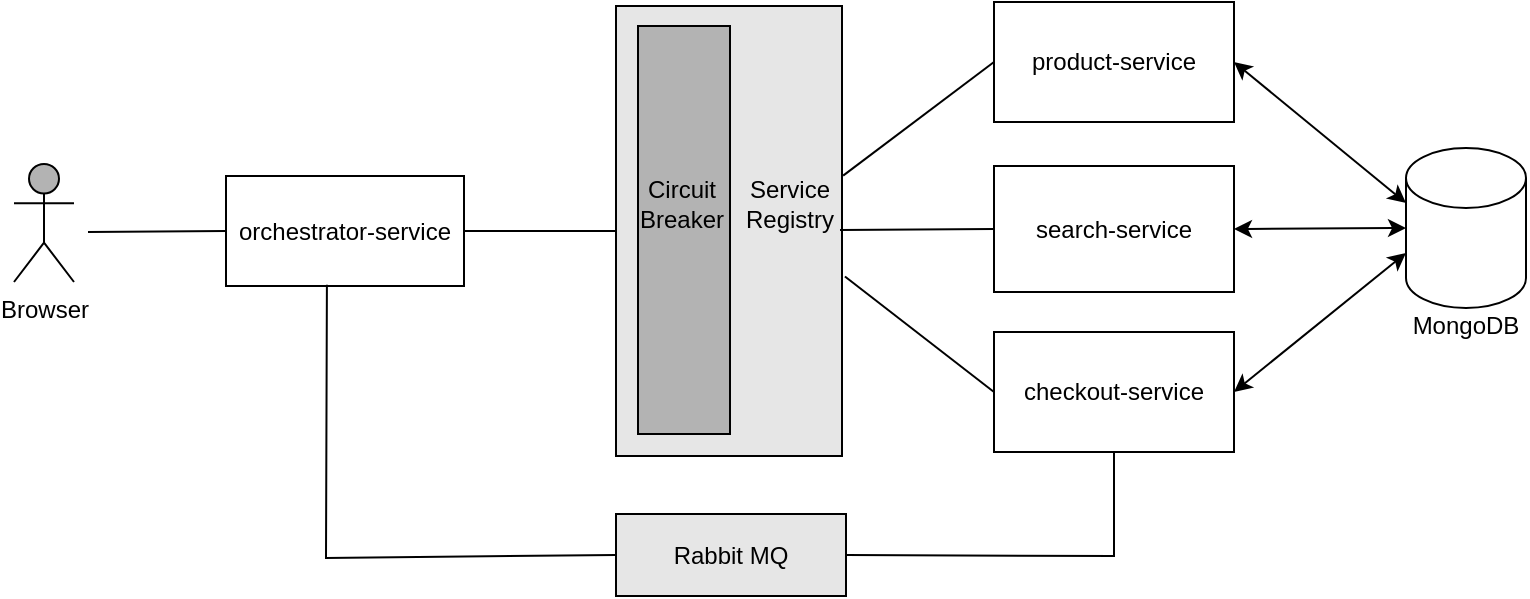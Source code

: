 <mxfile version="14.4.3" type="device"><diagram id="MNmWTt0kgF0GytOYF6xe" name="Page-1"><mxGraphModel dx="887" dy="753" grid="1" gridSize="1" guides="1" tooltips="1" connect="1" arrows="1" fold="1" page="1" pageScale="1" pageWidth="850" pageHeight="1100" math="0" shadow="0"><root><mxCell id="0"/><mxCell id="1" parent="0"/><mxCell id="ss6ybzEdXVKC5p4cD2Sj-3" value="" style="rounded=0;whiteSpace=wrap;html=1;fillColor=#E6E6E6;" vertex="1" parent="1"><mxGeometry x="343" y="248" width="113" height="225" as="geometry"/></mxCell><mxCell id="ss6ybzEdXVKC5p4cD2Sj-2" value="" style="rounded=0;whiteSpace=wrap;html=1;fillColor=#B3B3B3;" vertex="1" parent="1"><mxGeometry x="354" y="258" width="46" height="204" as="geometry"/></mxCell><mxCell id="ss6ybzEdXVKC5p4cD2Sj-4" value="product-service" style="rounded=0;whiteSpace=wrap;html=1;" vertex="1" parent="1"><mxGeometry x="532" y="246" width="120" height="60" as="geometry"/></mxCell><mxCell id="ss6ybzEdXVKC5p4cD2Sj-5" value="&lt;span&gt;search-service&lt;/span&gt;" style="rounded=0;whiteSpace=wrap;html=1;" vertex="1" parent="1"><mxGeometry x="532" y="328" width="120" height="63" as="geometry"/></mxCell><mxCell id="ss6ybzEdXVKC5p4cD2Sj-6" value="checkout-service" style="rounded=0;whiteSpace=wrap;html=1;" vertex="1" parent="1"><mxGeometry x="532" y="411" width="120" height="60" as="geometry"/></mxCell><mxCell id="ss6ybzEdXVKC5p4cD2Sj-7" value="orchestrator-service" style="rounded=0;whiteSpace=wrap;html=1;" vertex="1" parent="1"><mxGeometry x="148" y="333" width="119" height="55" as="geometry"/></mxCell><mxCell id="ss6ybzEdXVKC5p4cD2Sj-8" value="Rabbit MQ" style="rounded=0;whiteSpace=wrap;html=1;fillColor=#E6E6E6;" vertex="1" parent="1"><mxGeometry x="343" y="502" width="115" height="41" as="geometry"/></mxCell><mxCell id="ss6ybzEdXVKC5p4cD2Sj-9" value="" style="shape=cylinder3;whiteSpace=wrap;html=1;boundedLbl=1;backgroundOutline=1;size=15;" vertex="1" parent="1"><mxGeometry x="738" y="319" width="60" height="80" as="geometry"/></mxCell><mxCell id="ss6ybzEdXVKC5p4cD2Sj-10" value="Circuit Breaker" style="text;html=1;strokeColor=none;fillColor=none;align=center;verticalAlign=middle;whiteSpace=wrap;rounded=0;" vertex="1" parent="1"><mxGeometry x="356" y="279" width="40" height="136" as="geometry"/></mxCell><mxCell id="ss6ybzEdXVKC5p4cD2Sj-11" value="" style="endArrow=classic;startArrow=classic;html=1;entryX=0;entryY=0.5;entryDx=0;entryDy=0;entryPerimeter=0;exitX=1;exitY=0.5;exitDx=0;exitDy=0;" edge="1" parent="1" source="ss6ybzEdXVKC5p4cD2Sj-5" target="ss6ybzEdXVKC5p4cD2Sj-9"><mxGeometry width="50" height="50" relative="1" as="geometry"><mxPoint x="402" y="389" as="sourcePoint"/><mxPoint x="452" y="339" as="targetPoint"/></mxGeometry></mxCell><mxCell id="ss6ybzEdXVKC5p4cD2Sj-13" value="" style="endArrow=classic;startArrow=classic;html=1;entryX=0;entryY=0;entryDx=0;entryDy=52.5;entryPerimeter=0;exitX=1;exitY=0.5;exitDx=0;exitDy=0;" edge="1" parent="1" source="ss6ybzEdXVKC5p4cD2Sj-6" target="ss6ybzEdXVKC5p4cD2Sj-9"><mxGeometry width="50" height="50" relative="1" as="geometry"><mxPoint x="691" y="430" as="sourcePoint"/><mxPoint x="768" y="436.5" as="targetPoint"/></mxGeometry></mxCell><mxCell id="ss6ybzEdXVKC5p4cD2Sj-14" value="" style="endArrow=classic;startArrow=classic;html=1;entryX=0;entryY=0;entryDx=0;entryDy=27.5;entryPerimeter=0;exitX=1;exitY=0.5;exitDx=0;exitDy=0;" edge="1" parent="1" source="ss6ybzEdXVKC5p4cD2Sj-4" target="ss6ybzEdXVKC5p4cD2Sj-9"><mxGeometry width="50" height="50" relative="1" as="geometry"><mxPoint x="693" y="254" as="sourcePoint"/><mxPoint x="770" y="260.5" as="targetPoint"/></mxGeometry></mxCell><mxCell id="ss6ybzEdXVKC5p4cD2Sj-15" value="" style="endArrow=none;html=1;entryX=0;entryY=0.5;entryDx=0;entryDy=0;exitX=1.005;exitY=0.377;exitDx=0;exitDy=0;exitPerimeter=0;" edge="1" parent="1" source="ss6ybzEdXVKC5p4cD2Sj-3" target="ss6ybzEdXVKC5p4cD2Sj-4"><mxGeometry width="50" height="50" relative="1" as="geometry"><mxPoint x="455" y="340" as="sourcePoint"/><mxPoint x="536" y="323" as="targetPoint"/></mxGeometry></mxCell><mxCell id="ss6ybzEdXVKC5p4cD2Sj-16" value="" style="endArrow=none;html=1;entryX=0;entryY=0.5;entryDx=0;entryDy=0;" edge="1" parent="1" target="ss6ybzEdXVKC5p4cD2Sj-5"><mxGeometry width="50" height="50" relative="1" as="geometry"><mxPoint x="455" y="360" as="sourcePoint"/><mxPoint x="563.034" y="302.925" as="targetPoint"/></mxGeometry></mxCell><mxCell id="ss6ybzEdXVKC5p4cD2Sj-17" value="" style="endArrow=none;html=1;entryX=0;entryY=0.5;entryDx=0;entryDy=0;exitX=1.013;exitY=0.601;exitDx=0;exitDy=0;exitPerimeter=0;" edge="1" parent="1" source="ss6ybzEdXVKC5p4cD2Sj-3" target="ss6ybzEdXVKC5p4cD2Sj-6"><mxGeometry width="50" height="50" relative="1" as="geometry"><mxPoint x="466" y="387" as="sourcePoint"/><mxPoint x="548" y="396" as="targetPoint"/></mxGeometry></mxCell><mxCell id="ss6ybzEdXVKC5p4cD2Sj-18" value="MongoDB" style="text;html=1;strokeColor=none;fillColor=none;align=center;verticalAlign=middle;whiteSpace=wrap;rounded=0;" vertex="1" parent="1"><mxGeometry x="737" y="398" width="62" height="20" as="geometry"/></mxCell><mxCell id="ss6ybzEdXVKC5p4cD2Sj-20" value="" style="endArrow=none;html=1;entryX=0;entryY=0.5;entryDx=0;entryDy=0;exitX=1;exitY=0.5;exitDx=0;exitDy=0;" edge="1" parent="1" source="ss6ybzEdXVKC5p4cD2Sj-7" target="ss6ybzEdXVKC5p4cD2Sj-3"><mxGeometry width="50" height="50" relative="1" as="geometry"><mxPoint x="284" y="316" as="sourcePoint"/><mxPoint x="359.435" y="259.175" as="targetPoint"/></mxGeometry></mxCell><mxCell id="ss6ybzEdXVKC5p4cD2Sj-21" value="Service&lt;br&gt;Registry" style="text;html=1;strokeColor=none;fillColor=none;align=center;verticalAlign=middle;whiteSpace=wrap;rounded=0;" vertex="1" parent="1"><mxGeometry x="410" y="314.5" width="40" height="65" as="geometry"/></mxCell><mxCell id="ss6ybzEdXVKC5p4cD2Sj-24" value="" style="endArrow=none;html=1;entryX=0;entryY=0.5;entryDx=0;entryDy=0;exitX=0.424;exitY=0.988;exitDx=0;exitDy=0;exitPerimeter=0;rounded=0;" edge="1" parent="1" source="ss6ybzEdXVKC5p4cD2Sj-7" target="ss6ybzEdXVKC5p4cD2Sj-8"><mxGeometry width="50" height="50" relative="1" as="geometry"><mxPoint x="268" y="427" as="sourcePoint"/><mxPoint x="344.0" y="427" as="targetPoint"/><Array as="points"><mxPoint x="198" y="524"/></Array></mxGeometry></mxCell><mxCell id="ss6ybzEdXVKC5p4cD2Sj-25" value="" style="endArrow=none;html=1;entryX=0.5;entryY=1;entryDx=0;entryDy=0;exitX=1;exitY=0.5;exitDx=0;exitDy=0;rounded=0;" edge="1" parent="1" source="ss6ybzEdXVKC5p4cD2Sj-8" target="ss6ybzEdXVKC5p4cD2Sj-6"><mxGeometry width="50" height="50" relative="1" as="geometry"><mxPoint x="545" y="555" as="sourcePoint"/><mxPoint x="595" y="505" as="targetPoint"/><Array as="points"><mxPoint x="592" y="523"/></Array></mxGeometry></mxCell><mxCell id="ss6ybzEdXVKC5p4cD2Sj-26" value="Browser" style="shape=umlActor;verticalLabelPosition=bottom;verticalAlign=top;html=1;outlineConnect=0;fillColor=#B3B3B3;" vertex="1" parent="1"><mxGeometry x="42" y="327" width="30" height="59" as="geometry"/></mxCell><mxCell id="ss6ybzEdXVKC5p4cD2Sj-27" value="" style="endArrow=none;html=1;entryX=0;entryY=0.5;entryDx=0;entryDy=0;endFill=0;" edge="1" parent="1" target="ss6ybzEdXVKC5p4cD2Sj-7"><mxGeometry width="50" height="50" relative="1" as="geometry"><mxPoint x="79" y="361" as="sourcePoint"/><mxPoint x="140" y="344" as="targetPoint"/></mxGeometry></mxCell></root></mxGraphModel></diagram></mxfile>